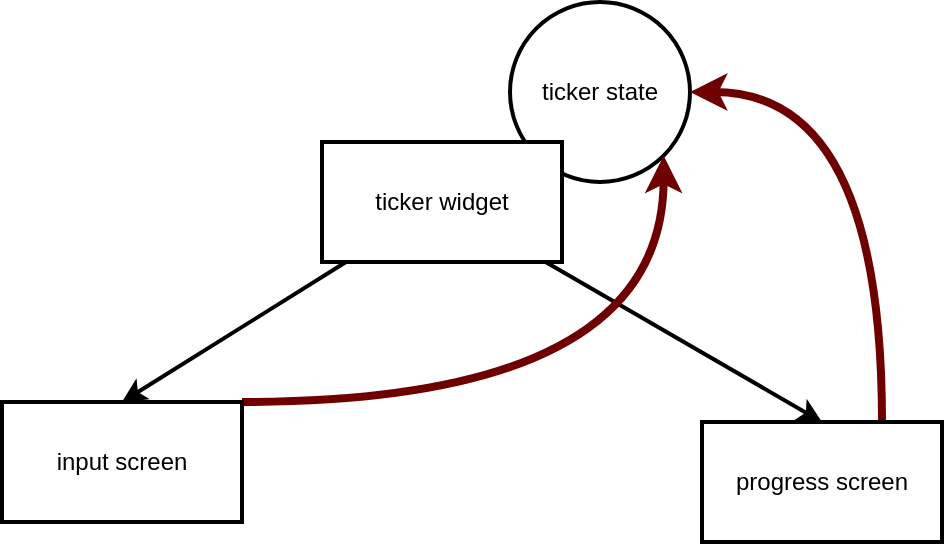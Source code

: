 <mxfile>
    <diagram id="b82aj__pMzovS4hmWyuq" name="Page-1">
        <mxGraphModel dx="795" dy="545" grid="1" gridSize="10" guides="1" tooltips="1" connect="1" arrows="1" fold="1" page="1" pageScale="1" pageWidth="827" pageHeight="1169" math="0" shadow="0">
            <root>
                <mxCell id="0"/>
                <mxCell id="1" parent="0"/>
                <mxCell id="20" style="edgeStyle=none;html=1;entryX=0.5;entryY=0;entryDx=0;entryDy=0;fillOpacity=100;strokeWidth=2;" edge="1" parent="1" source="2" target="18">
                    <mxGeometry relative="1" as="geometry"/>
                </mxCell>
                <mxCell id="21" style="edgeStyle=none;html=1;entryX=0.5;entryY=0;entryDx=0;entryDy=0;fillOpacity=100;strokeWidth=2;" edge="1" parent="1" source="2" target="19">
                    <mxGeometry relative="1" as="geometry"/>
                </mxCell>
                <mxCell id="10" value="ticker state" style="ellipse;whiteSpace=wrap;html=1;fillOpacity=100;strokeWidth=2;sketch=0;" vertex="1" parent="1">
                    <mxGeometry x="414" y="60" width="90" height="90" as="geometry"/>
                </mxCell>
                <mxCell id="22" style="edgeStyle=orthogonalEdgeStyle;html=1;entryX=1;entryY=1;entryDx=0;entryDy=0;curved=1;strokeWidth=4;fillColor=#a20025;strokeColor=#6F0000;fillOpacity=100;" edge="1" parent="1" source="18" target="10">
                    <mxGeometry relative="1" as="geometry">
                        <Array as="points">
                            <mxPoint x="491" y="260"/>
                        </Array>
                    </mxGeometry>
                </mxCell>
                <mxCell id="18" value="input screen" style="whiteSpace=wrap;html=1;fillOpacity=100;strokeWidth=2;" vertex="1" parent="1">
                    <mxGeometry x="160" y="260" width="120" height="60" as="geometry"/>
                </mxCell>
                <mxCell id="23" style="edgeStyle=orthogonalEdgeStyle;curved=1;html=1;strokeWidth=4;entryX=1;entryY=0.5;entryDx=0;entryDy=0;exitX=0.75;exitY=0;exitDx=0;exitDy=0;fillColor=#a20025;strokeColor=#6F0000;fillOpacity=100;" edge="1" parent="1" source="19" target="10">
                    <mxGeometry relative="1" as="geometry">
                        <mxPoint x="640" y="150" as="targetPoint"/>
                        <Array as="points">
                            <mxPoint x="600" y="105"/>
                        </Array>
                    </mxGeometry>
                </mxCell>
                <mxCell id="19" value="progress screen" style="whiteSpace=wrap;html=1;fillOpacity=100;strokeWidth=2;" vertex="1" parent="1">
                    <mxGeometry x="510" y="270" width="120" height="60" as="geometry"/>
                </mxCell>
                <mxCell id="2" value="ticker widget" style="whiteSpace=wrap;html=1;fillOpacity=100;strokeWidth=2;sketch=0;" vertex="1" parent="1">
                    <mxGeometry x="320" y="130" width="120" height="60" as="geometry"/>
                </mxCell>
            </root>
        </mxGraphModel>
    </diagram>
</mxfile>